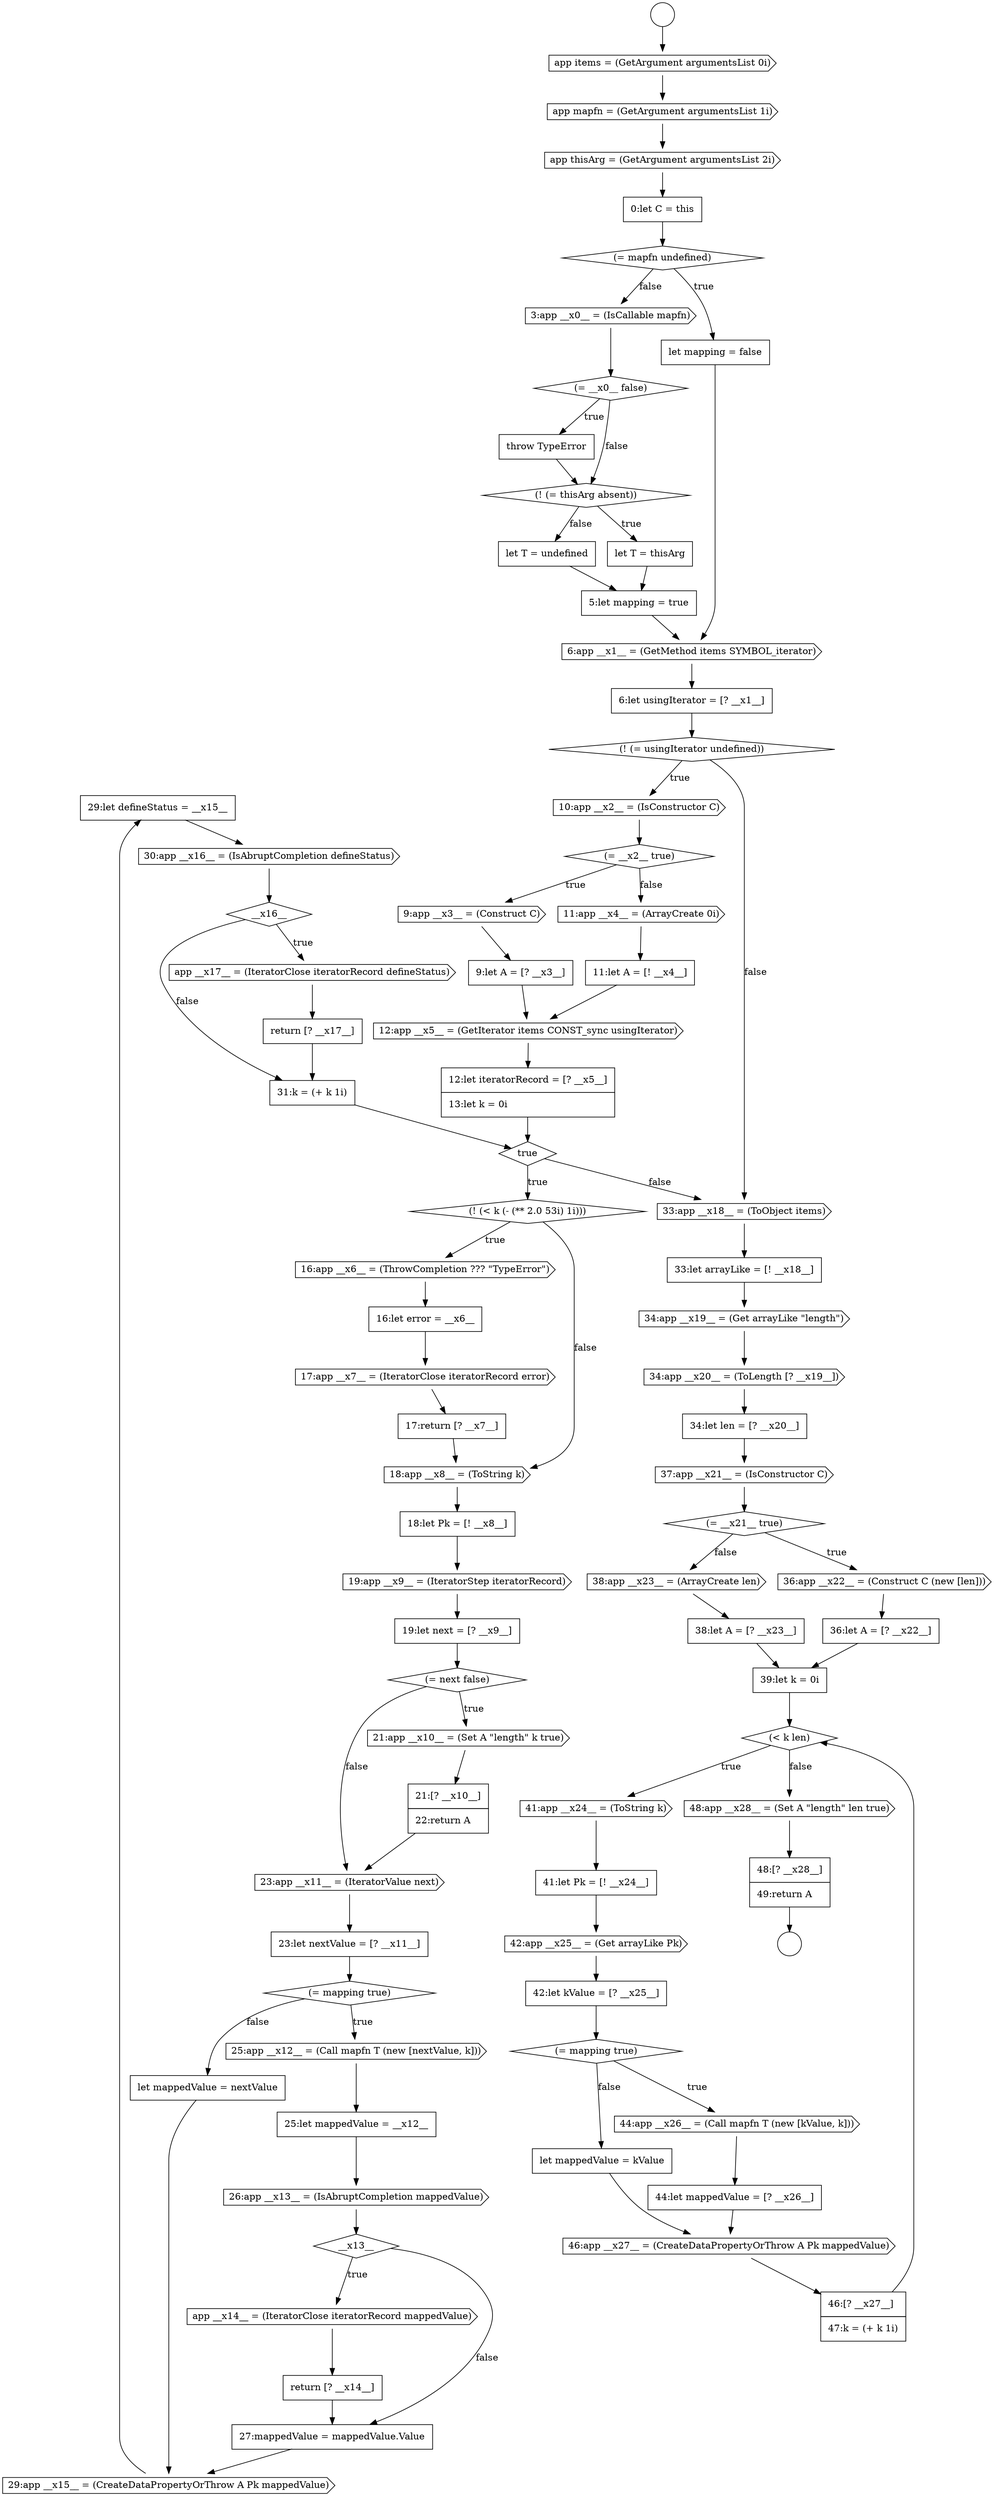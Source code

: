 digraph {
  node14538 [shape=none, margin=0, label=<<font color="black">
    <table border="0" cellborder="1" cellspacing="0" cellpadding="10">
      <tr><td align="left">29:let defineStatus = __x15__</td></tr>
    </table>
  </font>> color="black" fillcolor="white" style=filled]
  node14527 [shape=none, margin=0, label=<<font color="black">
    <table border="0" cellborder="1" cellspacing="0" cellpadding="10">
      <tr><td align="left">23:let nextValue = [? __x11__]</td></tr>
    </table>
  </font>> color="black" fillcolor="white" style=filled]
  node14548 [shape=none, margin=0, label=<<font color="black">
    <table border="0" cellborder="1" cellspacing="0" cellpadding="10">
      <tr><td align="left">34:let len = [? __x20__]</td></tr>
    </table>
  </font>> color="black" fillcolor="white" style=filled]
  node14525 [shape=none, margin=0, label=<<font color="black">
    <table border="0" cellborder="1" cellspacing="0" cellpadding="10">
      <tr><td align="left">21:[? __x10__]</td></tr>
      <tr><td align="left">22:return A</td></tr>
    </table>
  </font>> color="black" fillcolor="white" style=filled]
  node14560 [shape=none, margin=0, label=<<font color="black">
    <table border="0" cellborder="1" cellspacing="0" cellpadding="10">
      <tr><td align="left">42:let kValue = [? __x25__]</td></tr>
    </table>
  </font>> color="black" fillcolor="white" style=filled]
  node14506 [shape=diamond, label=<<font color="black">(= __x2__ true)</font>> color="black" fillcolor="white" style=filled]
  node14519 [shape=cds, label=<<font color="black">18:app __x8__ = (ToString k)</font>> color="black" fillcolor="white" style=filled]
  node14521 [shape=cds, label=<<font color="black">19:app __x9__ = (IteratorStep iteratorRecord)</font>> color="black" fillcolor="white" style=filled]
  node14559 [shape=cds, label=<<font color="black">42:app __x25__ = (Get arrayLike Pk)</font>> color="black" fillcolor="white" style=filled]
  node14542 [shape=none, margin=0, label=<<font color="black">
    <table border="0" cellborder="1" cellspacing="0" cellpadding="10">
      <tr><td align="left">return [? __x17__]</td></tr>
    </table>
  </font>> color="black" fillcolor="white" style=filled]
  node14553 [shape=cds, label=<<font color="black">38:app __x23__ = (ArrayCreate len)</font>> color="black" fillcolor="white" style=filled]
  node14488 [shape=circle label=" " color="black" fillcolor="white" style=filled]
  node14510 [shape=none, margin=0, label=<<font color="black">
    <table border="0" cellborder="1" cellspacing="0" cellpadding="10">
      <tr><td align="left">11:let A = [! __x4__]</td></tr>
    </table>
  </font>> color="black" fillcolor="white" style=filled]
  node14552 [shape=none, margin=0, label=<<font color="black">
    <table border="0" cellborder="1" cellspacing="0" cellpadding="10">
      <tr><td align="left">36:let A = [? __x22__]</td></tr>
    </table>
  </font>> color="black" fillcolor="white" style=filled]
  node14489 [shape=cds, label=<<font color="black">app items = (GetArgument argumentsList 0i)</font>> color="black" fillcolor="white" style=filled]
  node14515 [shape=cds, label=<<font color="black">16:app __x6__ = (ThrowCompletion ??? &quot;TypeError&quot;)</font>> color="black" fillcolor="white" style=filled]
  node14487 [shape=circle label=" " color="black" fillcolor="white" style=filled]
  node14564 [shape=none, margin=0, label=<<font color="black">
    <table border="0" cellborder="1" cellspacing="0" cellpadding="10">
      <tr><td align="left">let mappedValue = kValue</td></tr>
    </table>
  </font>> color="black" fillcolor="white" style=filled]
  node14533 [shape=cds, label=<<font color="black">app __x14__ = (IteratorClose iteratorRecord mappedValue)</font>> color="black" fillcolor="white" style=filled]
  node14495 [shape=cds, label=<<font color="black">3:app __x0__ = (IsCallable mapfn)</font>> color="black" fillcolor="white" style=filled]
  node14532 [shape=diamond, label=<<font color="black">__x13__</font>> color="black" fillcolor="white" style=filled]
  node14547 [shape=cds, label=<<font color="black">34:app __x20__ = (ToLength [? __x19__])</font>> color="black" fillcolor="white" style=filled]
  node14500 [shape=none, margin=0, label=<<font color="black">
    <table border="0" cellborder="1" cellspacing="0" cellpadding="10">
      <tr><td align="left">let T = undefined</td></tr>
    </table>
  </font>> color="black" fillcolor="white" style=filled]
  node14558 [shape=none, margin=0, label=<<font color="black">
    <table border="0" cellborder="1" cellspacing="0" cellpadding="10">
      <tr><td align="left">41:let Pk = [! __x24__]</td></tr>
    </table>
  </font>> color="black" fillcolor="white" style=filled]
  node14537 [shape=cds, label=<<font color="black">29:app __x15__ = (CreateDataPropertyOrThrow A Pk mappedValue)</font>> color="black" fillcolor="white" style=filled]
  node14501 [shape=none, margin=0, label=<<font color="black">
    <table border="0" cellborder="1" cellspacing="0" cellpadding="10">
      <tr><td align="left">5:let mapping = true</td></tr>
    </table>
  </font>> color="black" fillcolor="white" style=filled]
  node14524 [shape=cds, label=<<font color="black">21:app __x10__ = (Set A &quot;length&quot; k true)</font>> color="black" fillcolor="white" style=filled]
  node14541 [shape=cds, label=<<font color="black">app __x17__ = (IteratorClose iteratorRecord defineStatus)</font>> color="black" fillcolor="white" style=filled]
  node14556 [shape=diamond, label=<<font color="black">(&lt; k len)</font>> color="black" fillcolor="white" style=filled]
  node14565 [shape=cds, label=<<font color="black">46:app __x27__ = (CreateDataPropertyOrThrow A Pk mappedValue)</font>> color="black" fillcolor="white" style=filled]
  node14505 [shape=cds, label=<<font color="black">10:app __x2__ = (IsConstructor C)</font>> color="black" fillcolor="white" style=filled]
  node14520 [shape=none, margin=0, label=<<font color="black">
    <table border="0" cellborder="1" cellspacing="0" cellpadding="10">
      <tr><td align="left">18:let Pk = [! __x8__]</td></tr>
    </table>
  </font>> color="black" fillcolor="white" style=filled]
  node14529 [shape=cds, label=<<font color="black">25:app __x12__ = (Call mapfn T (new [nextValue, k]))</font>> color="black" fillcolor="white" style=filled]
  node14566 [shape=none, margin=0, label=<<font color="black">
    <table border="0" cellborder="1" cellspacing="0" cellpadding="10">
      <tr><td align="left">46:[? __x27__]</td></tr>
      <tr><td align="left">47:k = (+ k 1i)</td></tr>
    </table>
  </font>> color="black" fillcolor="white" style=filled]
  node14561 [shape=diamond, label=<<font color="black">(= mapping true)</font>> color="black" fillcolor="white" style=filled]
  node14509 [shape=cds, label=<<font color="black">11:app __x4__ = (ArrayCreate 0i)</font>> color="black" fillcolor="white" style=filled]
  node14492 [shape=none, margin=0, label=<<font color="black">
    <table border="0" cellborder="1" cellspacing="0" cellpadding="10">
      <tr><td align="left">0:let C = this</td></tr>
    </table>
  </font>> color="black" fillcolor="white" style=filled]
  node14494 [shape=none, margin=0, label=<<font color="black">
    <table border="0" cellborder="1" cellspacing="0" cellpadding="10">
      <tr><td align="left">let mapping = false</td></tr>
    </table>
  </font>> color="black" fillcolor="white" style=filled]
  node14526 [shape=cds, label=<<font color="black">23:app __x11__ = (IteratorValue next)</font>> color="black" fillcolor="white" style=filled]
  node14516 [shape=none, margin=0, label=<<font color="black">
    <table border="0" cellborder="1" cellspacing="0" cellpadding="10">
      <tr><td align="left">16:let error = __x6__</td></tr>
    </table>
  </font>> color="black" fillcolor="white" style=filled]
  node14497 [shape=none, margin=0, label=<<font color="black">
    <table border="0" cellborder="1" cellspacing="0" cellpadding="10">
      <tr><td align="left">throw TypeError</td></tr>
    </table>
  </font>> color="black" fillcolor="white" style=filled]
  node14534 [shape=none, margin=0, label=<<font color="black">
    <table border="0" cellborder="1" cellspacing="0" cellpadding="10">
      <tr><td align="left">return [? __x14__]</td></tr>
    </table>
  </font>> color="black" fillcolor="white" style=filled]
  node14523 [shape=diamond, label=<<font color="black">(= next false)</font>> color="black" fillcolor="white" style=filled]
  node14544 [shape=cds, label=<<font color="black">33:app __x18__ = (ToObject items)</font>> color="black" fillcolor="white" style=filled]
  node14508 [shape=none, margin=0, label=<<font color="black">
    <table border="0" cellborder="1" cellspacing="0" cellpadding="10">
      <tr><td align="left">9:let A = [? __x3__]</td></tr>
    </table>
  </font>> color="black" fillcolor="white" style=filled]
  node14517 [shape=cds, label=<<font color="black">17:app __x7__ = (IteratorClose iteratorRecord error)</font>> color="black" fillcolor="white" style=filled]
  node14549 [shape=cds, label=<<font color="black">37:app __x21__ = (IsConstructor C)</font>> color="black" fillcolor="white" style=filled]
  node14502 [shape=cds, label=<<font color="black">6:app __x1__ = (GetMethod items SYMBOL_iterator)</font>> color="black" fillcolor="white" style=filled]
  node14540 [shape=diamond, label=<<font color="black">__x16__</font>> color="black" fillcolor="white" style=filled]
  node14555 [shape=none, margin=0, label=<<font color="black">
    <table border="0" cellborder="1" cellspacing="0" cellpadding="10">
      <tr><td align="left">39:let k = 0i</td></tr>
    </table>
  </font>> color="black" fillcolor="white" style=filled]
  node14535 [shape=none, margin=0, label=<<font color="black">
    <table border="0" cellborder="1" cellspacing="0" cellpadding="10">
      <tr><td align="left">27:mappedValue = mappedValue.Value</td></tr>
    </table>
  </font>> color="black" fillcolor="white" style=filled]
  node14493 [shape=diamond, label=<<font color="black">(= mapfn undefined)</font>> color="black" fillcolor="white" style=filled]
  node14530 [shape=none, margin=0, label=<<font color="black">
    <table border="0" cellborder="1" cellspacing="0" cellpadding="10">
      <tr><td align="left">25:let mappedValue = __x12__</td></tr>
    </table>
  </font>> color="black" fillcolor="white" style=filled]
  node14562 [shape=cds, label=<<font color="black">44:app __x26__ = (Call mapfn T (new [kValue, k]))</font>> color="black" fillcolor="white" style=filled]
  node14557 [shape=cds, label=<<font color="black">41:app __x24__ = (ToString k)</font>> color="black" fillcolor="white" style=filled]
  node14550 [shape=diamond, label=<<font color="black">(= __x21__ true)</font>> color="black" fillcolor="white" style=filled]
  node14513 [shape=diamond, label=<<font color="black">true</font>> color="black" fillcolor="white" style=filled]
  node14498 [shape=diamond, label=<<font color="black">(! (= thisArg absent))</font>> color="black" fillcolor="white" style=filled]
  node14512 [shape=none, margin=0, label=<<font color="black">
    <table border="0" cellborder="1" cellspacing="0" cellpadding="10">
      <tr><td align="left">12:let iteratorRecord = [? __x5__]</td></tr>
      <tr><td align="left">13:let k = 0i</td></tr>
    </table>
  </font>> color="black" fillcolor="white" style=filled]
  node14491 [shape=cds, label=<<font color="black">app thisArg = (GetArgument argumentsList 2i)</font>> color="black" fillcolor="white" style=filled]
  node14545 [shape=none, margin=0, label=<<font color="black">
    <table border="0" cellborder="1" cellspacing="0" cellpadding="10">
      <tr><td align="left">33:let arrayLike = [! __x18__]</td></tr>
    </table>
  </font>> color="black" fillcolor="white" style=filled]
  node14567 [shape=cds, label=<<font color="black">48:app __x28__ = (Set A &quot;length&quot; len true)</font>> color="black" fillcolor="white" style=filled]
  node14507 [shape=cds, label=<<font color="black">9:app __x3__ = (Construct C)</font>> color="black" fillcolor="white" style=filled]
  node14518 [shape=none, margin=0, label=<<font color="black">
    <table border="0" cellborder="1" cellspacing="0" cellpadding="10">
      <tr><td align="left">17:return [? __x7__]</td></tr>
    </table>
  </font>> color="black" fillcolor="white" style=filled]
  node14496 [shape=diamond, label=<<font color="black">(= __x0__ false)</font>> color="black" fillcolor="white" style=filled]
  node14554 [shape=none, margin=0, label=<<font color="black">
    <table border="0" cellborder="1" cellspacing="0" cellpadding="10">
      <tr><td align="left">38:let A = [? __x23__]</td></tr>
    </table>
  </font>> color="black" fillcolor="white" style=filled]
  node14543 [shape=none, margin=0, label=<<font color="black">
    <table border="0" cellborder="1" cellspacing="0" cellpadding="10">
      <tr><td align="left">31:k = (+ k 1i)</td></tr>
    </table>
  </font>> color="black" fillcolor="white" style=filled]
  node14503 [shape=none, margin=0, label=<<font color="black">
    <table border="0" cellborder="1" cellspacing="0" cellpadding="10">
      <tr><td align="left">6:let usingIterator = [? __x1__]</td></tr>
    </table>
  </font>> color="black" fillcolor="white" style=filled]
  node14522 [shape=none, margin=0, label=<<font color="black">
    <table border="0" cellborder="1" cellspacing="0" cellpadding="10">
      <tr><td align="left">19:let next = [? __x9__]</td></tr>
    </table>
  </font>> color="black" fillcolor="white" style=filled]
  node14539 [shape=cds, label=<<font color="black">30:app __x16__ = (IsAbruptCompletion defineStatus)</font>> color="black" fillcolor="white" style=filled]
  node14499 [shape=none, margin=0, label=<<font color="black">
    <table border="0" cellborder="1" cellspacing="0" cellpadding="10">
      <tr><td align="left">let T = thisArg</td></tr>
    </table>
  </font>> color="black" fillcolor="white" style=filled]
  node14536 [shape=none, margin=0, label=<<font color="black">
    <table border="0" cellborder="1" cellspacing="0" cellpadding="10">
      <tr><td align="left">let mappedValue = nextValue</td></tr>
    </table>
  </font>> color="black" fillcolor="white" style=filled]
  node14551 [shape=cds, label=<<font color="black">36:app __x22__ = (Construct C (new [len]))</font>> color="black" fillcolor="white" style=filled]
  node14490 [shape=cds, label=<<font color="black">app mapfn = (GetArgument argumentsList 1i)</font>> color="black" fillcolor="white" style=filled]
  node14504 [shape=diamond, label=<<font color="black">(! (= usingIterator undefined))</font>> color="black" fillcolor="white" style=filled]
  node14546 [shape=cds, label=<<font color="black">34:app __x19__ = (Get arrayLike &quot;length&quot;)</font>> color="black" fillcolor="white" style=filled]
  node14563 [shape=none, margin=0, label=<<font color="black">
    <table border="0" cellborder="1" cellspacing="0" cellpadding="10">
      <tr><td align="left">44:let mappedValue = [? __x26__]</td></tr>
    </table>
  </font>> color="black" fillcolor="white" style=filled]
  node14514 [shape=diamond, label=<<font color="black">(! (&lt; k (- (** 2.0 53i) 1i)))</font>> color="black" fillcolor="white" style=filled]
  node14511 [shape=cds, label=<<font color="black">12:app __x5__ = (GetIterator items CONST_sync usingIterator)</font>> color="black" fillcolor="white" style=filled]
  node14528 [shape=diamond, label=<<font color="black">(= mapping true)</font>> color="black" fillcolor="white" style=filled]
  node14531 [shape=cds, label=<<font color="black">26:app __x13__ = (IsAbruptCompletion mappedValue)</font>> color="black" fillcolor="white" style=filled]
  node14568 [shape=none, margin=0, label=<<font color="black">
    <table border="0" cellborder="1" cellspacing="0" cellpadding="10">
      <tr><td align="left">48:[? __x28__]</td></tr>
      <tr><td align="left">49:return A</td></tr>
    </table>
  </font>> color="black" fillcolor="white" style=filled]
  node14546 -> node14547 [ color="black"]
  node14497 -> node14498 [ color="black"]
  node14567 -> node14568 [ color="black"]
  node14499 -> node14501 [ color="black"]
  node14560 -> node14561 [ color="black"]
  node14493 -> node14494 [label=<<font color="black">true</font>> color="black"]
  node14493 -> node14495 [label=<<font color="black">false</font>> color="black"]
  node14500 -> node14501 [ color="black"]
  node14526 -> node14527 [ color="black"]
  node14539 -> node14540 [ color="black"]
  node14489 -> node14490 [ color="black"]
  node14519 -> node14520 [ color="black"]
  node14521 -> node14522 [ color="black"]
  node14548 -> node14549 [ color="black"]
  node14557 -> node14558 [ color="black"]
  node14492 -> node14493 [ color="black"]
  node14559 -> node14560 [ color="black"]
  node14536 -> node14537 [ color="black"]
  node14523 -> node14524 [label=<<font color="black">true</font>> color="black"]
  node14523 -> node14526 [label=<<font color="black">false</font>> color="black"]
  node14504 -> node14505 [label=<<font color="black">true</font>> color="black"]
  node14504 -> node14544 [label=<<font color="black">false</font>> color="black"]
  node14564 -> node14565 [ color="black"]
  node14518 -> node14519 [ color="black"]
  node14520 -> node14521 [ color="black"]
  node14530 -> node14531 [ color="black"]
  node14554 -> node14555 [ color="black"]
  node14509 -> node14510 [ color="black"]
  node14494 -> node14502 [ color="black"]
  node14495 -> node14496 [ color="black"]
  node14517 -> node14518 [ color="black"]
  node14561 -> node14562 [label=<<font color="black">true</font>> color="black"]
  node14561 -> node14564 [label=<<font color="black">false</font>> color="black"]
  node14508 -> node14511 [ color="black"]
  node14501 -> node14502 [ color="black"]
  node14543 -> node14513 [ color="black"]
  node14547 -> node14548 [ color="black"]
  node14556 -> node14557 [label=<<font color="black">true</font>> color="black"]
  node14556 -> node14567 [label=<<font color="black">false</font>> color="black"]
  node14505 -> node14506 [ color="black"]
  node14537 -> node14538 [ color="black"]
  node14565 -> node14566 [ color="black"]
  node14510 -> node14511 [ color="black"]
  node14529 -> node14530 [ color="black"]
  node14527 -> node14528 [ color="black"]
  node14535 -> node14537 [ color="black"]
  node14534 -> node14535 [ color="black"]
  node14550 -> node14551 [label=<<font color="black">true</font>> color="black"]
  node14550 -> node14553 [label=<<font color="black">false</font>> color="black"]
  node14522 -> node14523 [ color="black"]
  node14558 -> node14559 [ color="black"]
  node14498 -> node14499 [label=<<font color="black">true</font>> color="black"]
  node14498 -> node14500 [label=<<font color="black">false</font>> color="black"]
  node14532 -> node14533 [label=<<font color="black">true</font>> color="black"]
  node14532 -> node14535 [label=<<font color="black">false</font>> color="black"]
  node14503 -> node14504 [ color="black"]
  node14516 -> node14517 [ color="black"]
  node14502 -> node14503 [ color="black"]
  node14544 -> node14545 [ color="black"]
  node14566 -> node14556 [ color="black"]
  node14524 -> node14525 [ color="black"]
  node14506 -> node14507 [label=<<font color="black">true</font>> color="black"]
  node14506 -> node14509 [label=<<font color="black">false</font>> color="black"]
  node14515 -> node14516 [ color="black"]
  node14528 -> node14529 [label=<<font color="black">true</font>> color="black"]
  node14528 -> node14536 [label=<<font color="black">false</font>> color="black"]
  node14538 -> node14539 [ color="black"]
  node14553 -> node14554 [ color="black"]
  node14491 -> node14492 [ color="black"]
  node14552 -> node14555 [ color="black"]
  node14533 -> node14534 [ color="black"]
  node14507 -> node14508 [ color="black"]
  node14542 -> node14543 [ color="black"]
  node14549 -> node14550 [ color="black"]
  node14562 -> node14563 [ color="black"]
  node14490 -> node14491 [ color="black"]
  node14512 -> node14513 [ color="black"]
  node14551 -> node14552 [ color="black"]
  node14540 -> node14541 [label=<<font color="black">true</font>> color="black"]
  node14540 -> node14543 [label=<<font color="black">false</font>> color="black"]
  node14545 -> node14546 [ color="black"]
  node14511 -> node14512 [ color="black"]
  node14496 -> node14497 [label=<<font color="black">true</font>> color="black"]
  node14496 -> node14498 [label=<<font color="black">false</font>> color="black"]
  node14541 -> node14542 [ color="black"]
  node14555 -> node14556 [ color="black"]
  node14531 -> node14532 [ color="black"]
  node14514 -> node14515 [label=<<font color="black">true</font>> color="black"]
  node14514 -> node14519 [label=<<font color="black">false</font>> color="black"]
  node14513 -> node14514 [label=<<font color="black">true</font>> color="black"]
  node14513 -> node14544 [label=<<font color="black">false</font>> color="black"]
  node14525 -> node14526 [ color="black"]
  node14563 -> node14565 [ color="black"]
  node14568 -> node14488 [ color="black"]
  node14487 -> node14489 [ color="black"]
}
